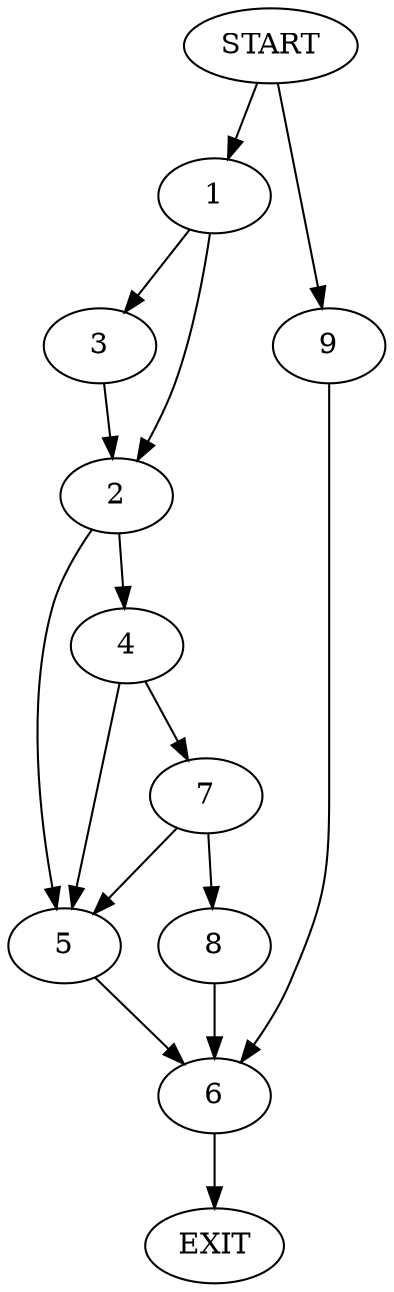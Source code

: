 digraph {
0 [label="START"]
10 [label="EXIT"]
0 -> 1
1 -> 2
1 -> 3
2 -> 4
2 -> 5
3 -> 2
5 -> 6
4 -> 5
4 -> 7
7 -> 8
7 -> 5
8 -> 6
6 -> 10
0 -> 9
9 -> 6
}
